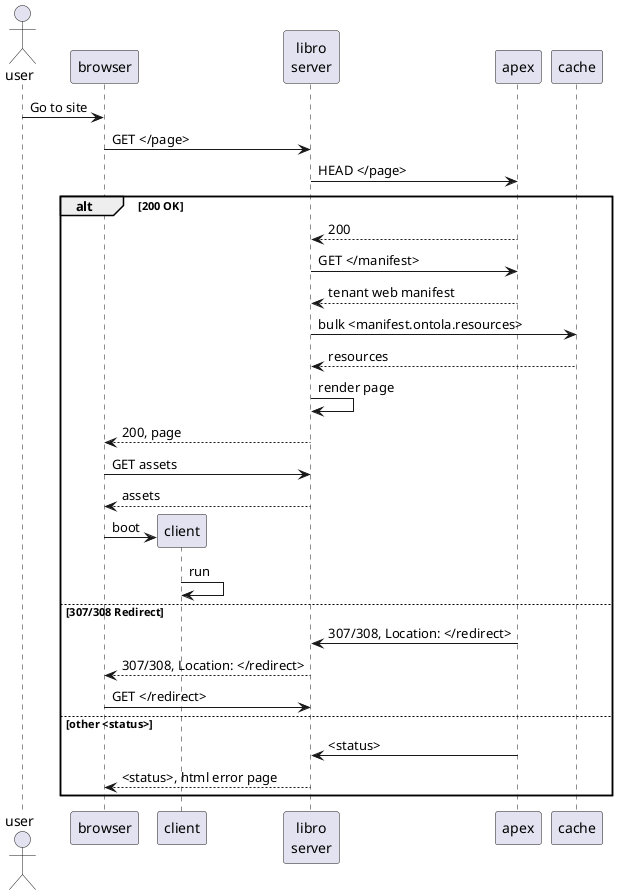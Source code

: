 @startuml
' libro - server - multitenant
actor user
participant browser
participant client
participant server as "libro\nserver"
participant apex
participant cache

user -> browser : Go to site
browser -> server : GET </page>

server -> apex : HEAD </page>
alt 200 OK
    apex --> server : 200

    server -> apex : GET </manifest>
    apex --> server : tenant web manifest
    server -> cache : bulk <manifest.ontola.resources>
    cache --> server : resources

    server -> server : render page
    server --> browser : 200, page

    browser -> server : GET assets
    server --> browser : assets

    create client
    browser -> client : boot
    client -> client : run
else 307/308 Redirect
    apex -> server : 307/308, Location: </redirect>
    server --> browser : 307/308, Location: </redirect>
    browser -> server : GET </redirect>
else other <status>
    apex -> server : <status>
    server --> browser : <status>, html error page
end
@enduml
